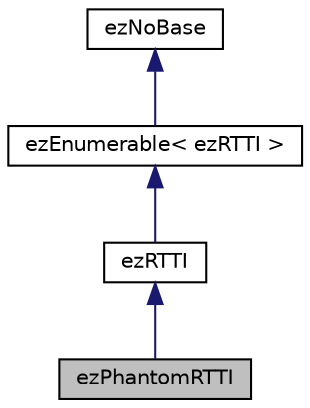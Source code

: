 digraph "ezPhantomRTTI"
{
 // LATEX_PDF_SIZE
  edge [fontname="Helvetica",fontsize="10",labelfontname="Helvetica",labelfontsize="10"];
  node [fontname="Helvetica",fontsize="10",shape=record];
  Node1 [label="ezPhantomRTTI",height=0.2,width=0.4,color="black", fillcolor="grey75", style="filled", fontcolor="black",tooltip=" "];
  Node2 -> Node1 [dir="back",color="midnightblue",fontsize="10",style="solid",fontname="Helvetica"];
  Node2 [label="ezRTTI",height=0.2,width=0.4,color="black", fillcolor="white", style="filled",URL="$dd/d19/classez_r_t_t_i.htm",tooltip="This enumerable class holds information about reflected types. Each instance represents one type that..."];
  Node3 -> Node2 [dir="back",color="midnightblue",fontsize="10",style="solid",fontname="Helvetica"];
  Node3 [label="ezEnumerable\< ezRTTI \>",height=0.2,width=0.4,color="black", fillcolor="white", style="filled",URL="$d5/d0b/classez_enumerable.htm",tooltip=" "];
  Node4 -> Node3 [dir="back",color="midnightblue",fontsize="10",style="solid",fontname="Helvetica"];
  Node4 [label="ezNoBase",height=0.2,width=0.4,color="black", fillcolor="white", style="filled",URL="$d4/d02/classez_no_base.htm",tooltip="Dummy type to pass to templates and macros that expect a base type for a class that has no base."];
}

